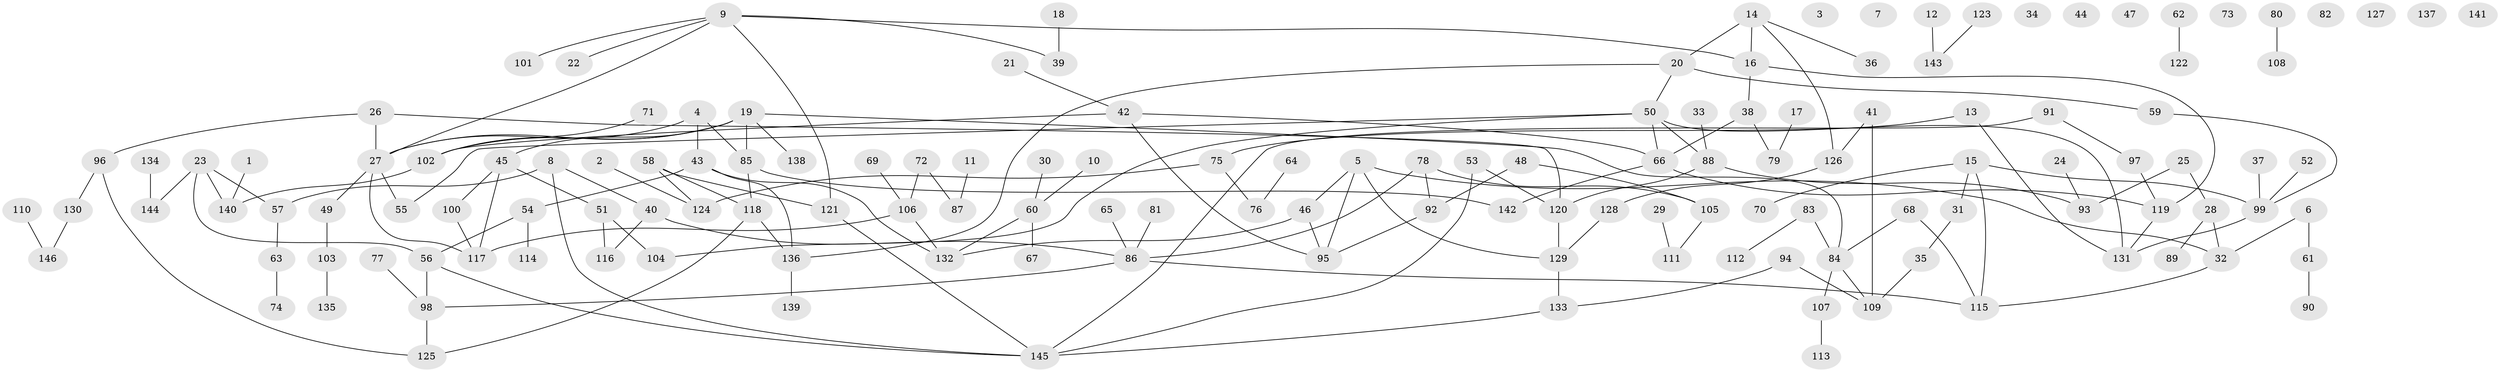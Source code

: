 // coarse degree distribution, {0: 0.3023255813953488, 1: 0.32558139534883723, 2: 0.06976744186046512, 3: 0.11627906976744186, 5: 0.09302325581395349, 6: 0.023255813953488372, 9: 0.023255813953488372, 12: 0.023255813953488372, 8: 0.023255813953488372}
// Generated by graph-tools (version 1.1) at 2025/42/03/04/25 21:42:59]
// undirected, 146 vertices, 172 edges
graph export_dot {
graph [start="1"]
  node [color=gray90,style=filled];
  1;
  2;
  3;
  4;
  5;
  6;
  7;
  8;
  9;
  10;
  11;
  12;
  13;
  14;
  15;
  16;
  17;
  18;
  19;
  20;
  21;
  22;
  23;
  24;
  25;
  26;
  27;
  28;
  29;
  30;
  31;
  32;
  33;
  34;
  35;
  36;
  37;
  38;
  39;
  40;
  41;
  42;
  43;
  44;
  45;
  46;
  47;
  48;
  49;
  50;
  51;
  52;
  53;
  54;
  55;
  56;
  57;
  58;
  59;
  60;
  61;
  62;
  63;
  64;
  65;
  66;
  67;
  68;
  69;
  70;
  71;
  72;
  73;
  74;
  75;
  76;
  77;
  78;
  79;
  80;
  81;
  82;
  83;
  84;
  85;
  86;
  87;
  88;
  89;
  90;
  91;
  92;
  93;
  94;
  95;
  96;
  97;
  98;
  99;
  100;
  101;
  102;
  103;
  104;
  105;
  106;
  107;
  108;
  109;
  110;
  111;
  112;
  113;
  114;
  115;
  116;
  117;
  118;
  119;
  120;
  121;
  122;
  123;
  124;
  125;
  126;
  127;
  128;
  129;
  130;
  131;
  132;
  133;
  134;
  135;
  136;
  137;
  138;
  139;
  140;
  141;
  142;
  143;
  144;
  145;
  146;
  1 -- 140;
  2 -- 124;
  4 -- 27;
  4 -- 43;
  4 -- 85;
  5 -- 32;
  5 -- 46;
  5 -- 95;
  5 -- 129;
  6 -- 32;
  6 -- 61;
  8 -- 40;
  8 -- 57;
  8 -- 145;
  9 -- 16;
  9 -- 22;
  9 -- 27;
  9 -- 39;
  9 -- 101;
  9 -- 121;
  10 -- 60;
  11 -- 87;
  12 -- 143;
  13 -- 75;
  13 -- 131;
  14 -- 16;
  14 -- 20;
  14 -- 36;
  14 -- 126;
  15 -- 31;
  15 -- 70;
  15 -- 99;
  15 -- 115;
  16 -- 38;
  16 -- 119;
  17 -- 79;
  18 -- 39;
  19 -- 27;
  19 -- 45;
  19 -- 84;
  19 -- 85;
  19 -- 102;
  19 -- 138;
  20 -- 50;
  20 -- 59;
  20 -- 136;
  21 -- 42;
  23 -- 56;
  23 -- 57;
  23 -- 140;
  23 -- 144;
  24 -- 93;
  25 -- 28;
  25 -- 93;
  26 -- 27;
  26 -- 96;
  26 -- 120;
  27 -- 49;
  27 -- 55;
  27 -- 117;
  28 -- 32;
  28 -- 89;
  29 -- 111;
  30 -- 60;
  31 -- 35;
  32 -- 115;
  33 -- 88;
  35 -- 109;
  37 -- 99;
  38 -- 66;
  38 -- 79;
  40 -- 86;
  40 -- 116;
  41 -- 109;
  41 -- 126;
  42 -- 66;
  42 -- 95;
  42 -- 102;
  43 -- 54;
  43 -- 132;
  43 -- 136;
  45 -- 51;
  45 -- 100;
  45 -- 117;
  46 -- 95;
  46 -- 132;
  48 -- 92;
  48 -- 105;
  49 -- 103;
  50 -- 55;
  50 -- 66;
  50 -- 88;
  50 -- 104;
  50 -- 131;
  51 -- 104;
  51 -- 116;
  52 -- 99;
  53 -- 120;
  53 -- 145;
  54 -- 56;
  54 -- 114;
  56 -- 98;
  56 -- 145;
  57 -- 63;
  58 -- 118;
  58 -- 121;
  58 -- 124;
  59 -- 99;
  60 -- 67;
  60 -- 132;
  61 -- 90;
  62 -- 122;
  63 -- 74;
  64 -- 76;
  65 -- 86;
  66 -- 119;
  66 -- 142;
  68 -- 84;
  68 -- 115;
  69 -- 106;
  71 -- 102;
  72 -- 87;
  72 -- 106;
  75 -- 76;
  75 -- 124;
  77 -- 98;
  78 -- 86;
  78 -- 92;
  78 -- 105;
  80 -- 108;
  81 -- 86;
  83 -- 84;
  83 -- 112;
  84 -- 107;
  84 -- 109;
  85 -- 118;
  85 -- 142;
  86 -- 98;
  86 -- 115;
  88 -- 93;
  88 -- 120;
  91 -- 97;
  91 -- 145;
  92 -- 95;
  94 -- 109;
  94 -- 133;
  96 -- 125;
  96 -- 130;
  97 -- 119;
  98 -- 125;
  99 -- 131;
  100 -- 117;
  102 -- 140;
  103 -- 135;
  105 -- 111;
  106 -- 117;
  106 -- 132;
  107 -- 113;
  110 -- 146;
  118 -- 125;
  118 -- 136;
  119 -- 131;
  120 -- 129;
  121 -- 145;
  123 -- 143;
  126 -- 128;
  128 -- 129;
  129 -- 133;
  130 -- 146;
  133 -- 145;
  134 -- 144;
  136 -- 139;
}
